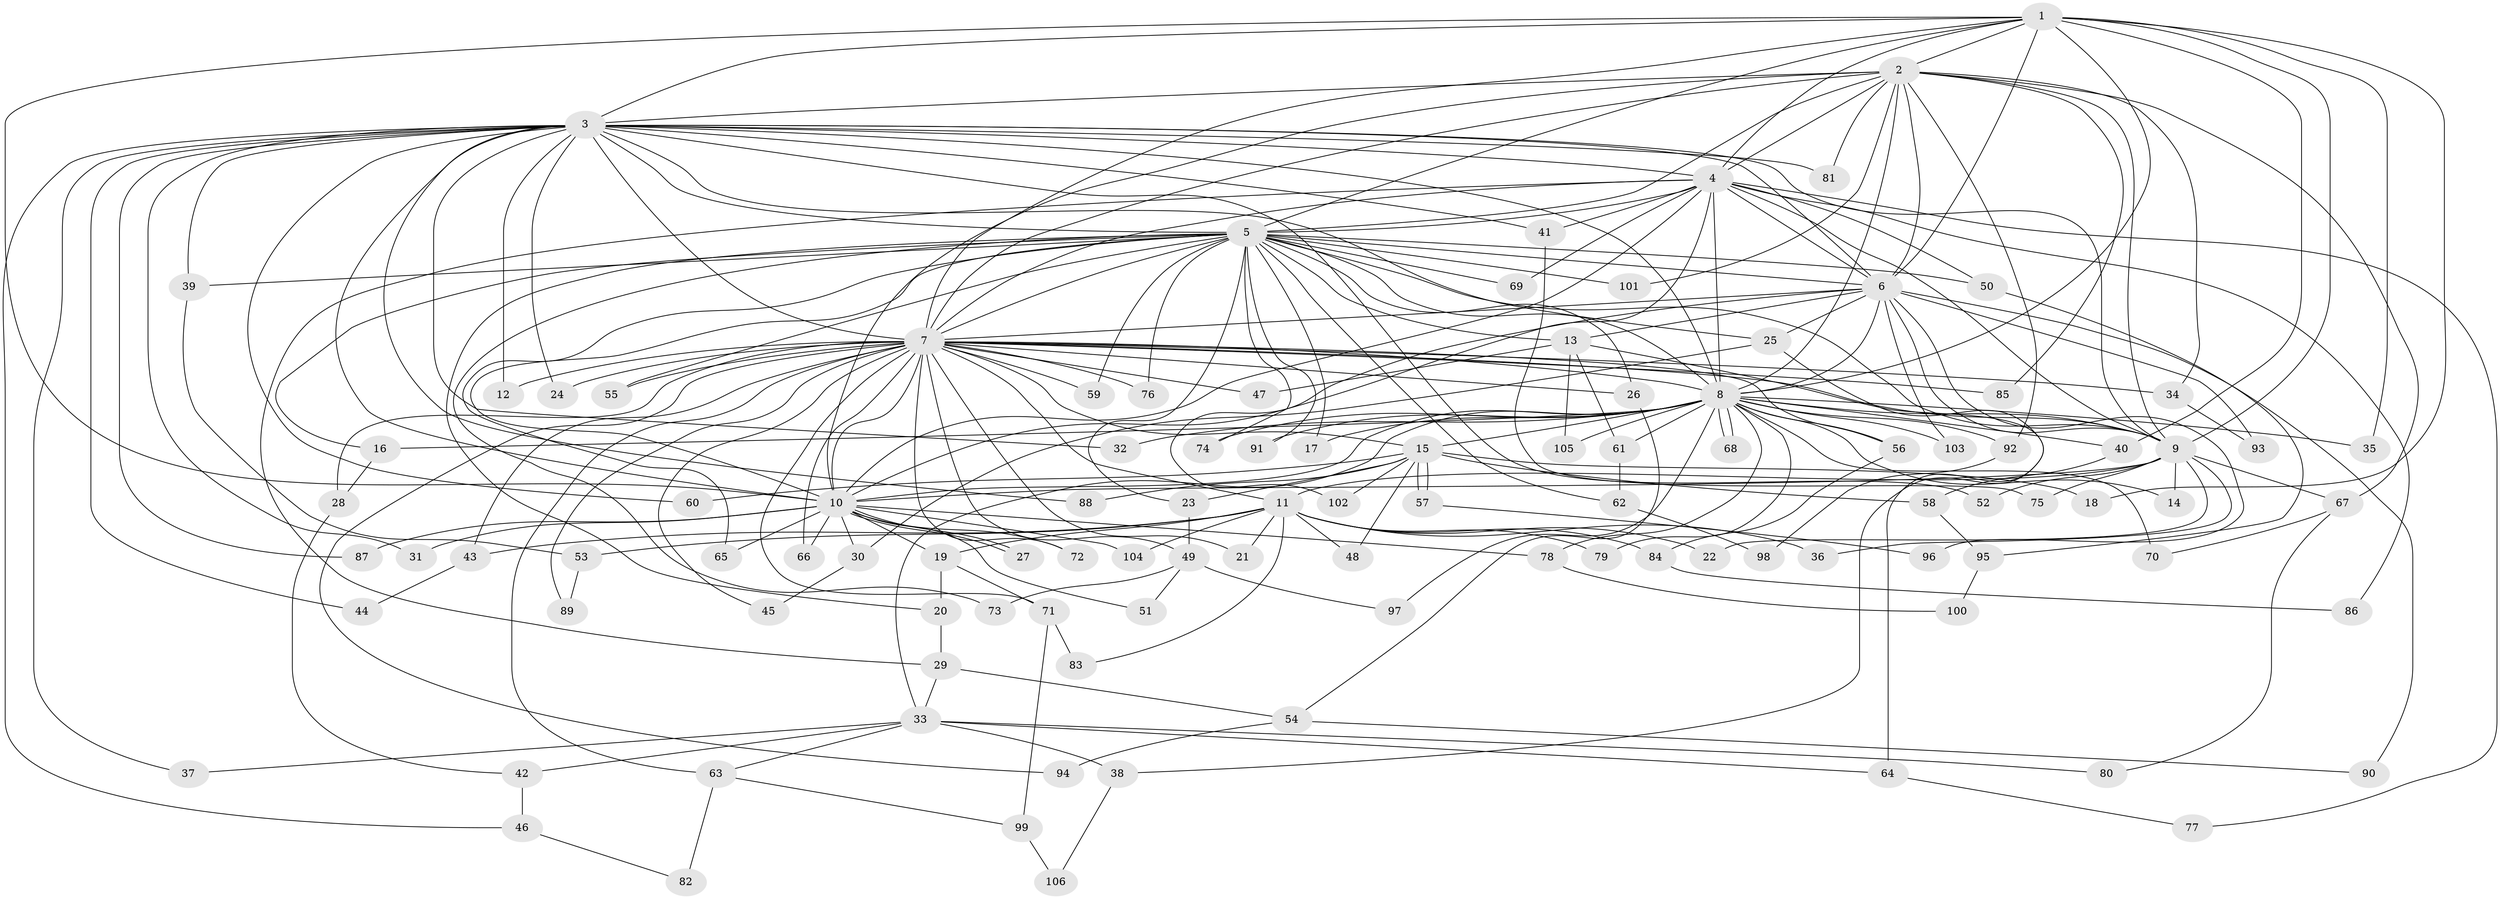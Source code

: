 // coarse degree distribution, {15: 0.011904761904761904, 14: 0.011904761904761904, 21: 0.011904761904761904, 20: 0.011904761904761904, 24: 0.011904761904761904, 34: 0.011904761904761904, 26: 0.011904761904761904, 18: 0.011904761904761904, 12: 0.011904761904761904, 2: 0.5952380952380952, 7: 0.011904761904761904, 3: 0.14285714285714285, 5: 0.03571428571428571, 4: 0.09523809523809523, 10: 0.011904761904761904}
// Generated by graph-tools (version 1.1) at 2025/41/03/06/25 10:41:39]
// undirected, 106 vertices, 237 edges
graph export_dot {
graph [start="1"]
  node [color=gray90,style=filled];
  1;
  2;
  3;
  4;
  5;
  6;
  7;
  8;
  9;
  10;
  11;
  12;
  13;
  14;
  15;
  16;
  17;
  18;
  19;
  20;
  21;
  22;
  23;
  24;
  25;
  26;
  27;
  28;
  29;
  30;
  31;
  32;
  33;
  34;
  35;
  36;
  37;
  38;
  39;
  40;
  41;
  42;
  43;
  44;
  45;
  46;
  47;
  48;
  49;
  50;
  51;
  52;
  53;
  54;
  55;
  56;
  57;
  58;
  59;
  60;
  61;
  62;
  63;
  64;
  65;
  66;
  67;
  68;
  69;
  70;
  71;
  72;
  73;
  74;
  75;
  76;
  77;
  78;
  79;
  80;
  81;
  82;
  83;
  84;
  85;
  86;
  87;
  88;
  89;
  90;
  91;
  92;
  93;
  94;
  95;
  96;
  97;
  98;
  99;
  100;
  101;
  102;
  103;
  104;
  105;
  106;
  1 -- 2;
  1 -- 3;
  1 -- 4;
  1 -- 5;
  1 -- 6;
  1 -- 7;
  1 -- 8;
  1 -- 9;
  1 -- 10;
  1 -- 18;
  1 -- 35;
  1 -- 40;
  2 -- 3;
  2 -- 4;
  2 -- 5;
  2 -- 6;
  2 -- 7;
  2 -- 8;
  2 -- 9;
  2 -- 10;
  2 -- 34;
  2 -- 67;
  2 -- 81;
  2 -- 85;
  2 -- 92;
  2 -- 101;
  3 -- 4;
  3 -- 5;
  3 -- 6;
  3 -- 7;
  3 -- 8;
  3 -- 9;
  3 -- 10;
  3 -- 12;
  3 -- 24;
  3 -- 25;
  3 -- 31;
  3 -- 32;
  3 -- 37;
  3 -- 39;
  3 -- 41;
  3 -- 44;
  3 -- 46;
  3 -- 52;
  3 -- 60;
  3 -- 81;
  3 -- 87;
  3 -- 88;
  4 -- 5;
  4 -- 6;
  4 -- 7;
  4 -- 8;
  4 -- 9;
  4 -- 10;
  4 -- 29;
  4 -- 41;
  4 -- 50;
  4 -- 69;
  4 -- 77;
  4 -- 86;
  4 -- 102;
  5 -- 6;
  5 -- 7;
  5 -- 8;
  5 -- 9;
  5 -- 10;
  5 -- 13;
  5 -- 16;
  5 -- 17;
  5 -- 20;
  5 -- 23;
  5 -- 26;
  5 -- 39;
  5 -- 50;
  5 -- 55;
  5 -- 59;
  5 -- 62;
  5 -- 65;
  5 -- 69;
  5 -- 73;
  5 -- 74;
  5 -- 76;
  5 -- 91;
  5 -- 101;
  6 -- 7;
  6 -- 8;
  6 -- 9;
  6 -- 10;
  6 -- 13;
  6 -- 25;
  6 -- 90;
  6 -- 93;
  6 -- 96;
  6 -- 103;
  7 -- 8;
  7 -- 9;
  7 -- 10;
  7 -- 11;
  7 -- 12;
  7 -- 15;
  7 -- 21;
  7 -- 24;
  7 -- 26;
  7 -- 28;
  7 -- 34;
  7 -- 43;
  7 -- 45;
  7 -- 47;
  7 -- 49;
  7 -- 55;
  7 -- 56;
  7 -- 59;
  7 -- 63;
  7 -- 66;
  7 -- 71;
  7 -- 72;
  7 -- 76;
  7 -- 85;
  7 -- 89;
  7 -- 94;
  8 -- 9;
  8 -- 10;
  8 -- 14;
  8 -- 15;
  8 -- 16;
  8 -- 17;
  8 -- 32;
  8 -- 33;
  8 -- 35;
  8 -- 40;
  8 -- 56;
  8 -- 61;
  8 -- 68;
  8 -- 68;
  8 -- 70;
  8 -- 74;
  8 -- 78;
  8 -- 79;
  8 -- 91;
  8 -- 92;
  8 -- 97;
  8 -- 103;
  8 -- 105;
  9 -- 10;
  9 -- 11;
  9 -- 14;
  9 -- 22;
  9 -- 36;
  9 -- 52;
  9 -- 67;
  9 -- 75;
  10 -- 19;
  10 -- 27;
  10 -- 27;
  10 -- 30;
  10 -- 31;
  10 -- 51;
  10 -- 65;
  10 -- 66;
  10 -- 72;
  10 -- 78;
  10 -- 87;
  10 -- 104;
  11 -- 19;
  11 -- 21;
  11 -- 22;
  11 -- 36;
  11 -- 43;
  11 -- 48;
  11 -- 53;
  11 -- 79;
  11 -- 83;
  11 -- 84;
  11 -- 104;
  13 -- 38;
  13 -- 47;
  13 -- 61;
  13 -- 105;
  15 -- 18;
  15 -- 23;
  15 -- 48;
  15 -- 57;
  15 -- 57;
  15 -- 58;
  15 -- 60;
  15 -- 88;
  15 -- 102;
  16 -- 28;
  19 -- 20;
  19 -- 71;
  20 -- 29;
  23 -- 49;
  25 -- 30;
  25 -- 64;
  26 -- 54;
  28 -- 42;
  29 -- 33;
  29 -- 54;
  30 -- 45;
  33 -- 37;
  33 -- 38;
  33 -- 42;
  33 -- 63;
  33 -- 64;
  33 -- 80;
  34 -- 93;
  38 -- 106;
  39 -- 53;
  40 -- 58;
  41 -- 75;
  42 -- 46;
  43 -- 44;
  46 -- 82;
  49 -- 51;
  49 -- 73;
  49 -- 97;
  50 -- 95;
  53 -- 89;
  54 -- 90;
  54 -- 94;
  56 -- 84;
  57 -- 96;
  58 -- 95;
  61 -- 62;
  62 -- 98;
  63 -- 82;
  63 -- 99;
  64 -- 77;
  67 -- 70;
  67 -- 80;
  71 -- 83;
  71 -- 99;
  78 -- 100;
  84 -- 86;
  92 -- 98;
  95 -- 100;
  99 -- 106;
}
